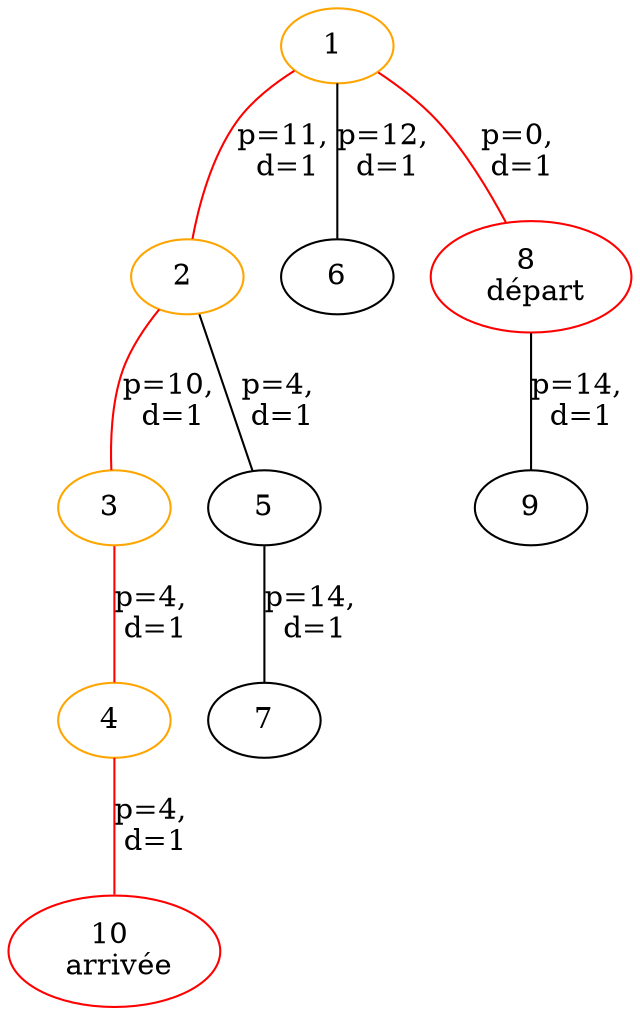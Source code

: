 graph {
	1 [label="1 " color=orange]
	1 -- 2 [label="p=11,
 d=1" color=red]
	1 -- 6 [label="p=12,
 d=1"]
	1 -- 8 [label="p=0,
 d=1" color=red]
	2 [label="2 " color=orange]
	2 -- 3 [label="p=10,
 d=1" color=red]
	2 -- 5 [label="p=4,
 d=1"]
	3 [label="3 " color=orange]
	3 -- 4 [label="p=4,
 d=1" color=red]
	4 [label="4 " color=orange]
	4 -- 10 [label="p=4,
 d=1" color=red]
	5 [label=5]
	5 -- 7 [label="p=14,
 d=1"]
	6 [label=6]
	7 [label=7]
	8 [label="8 
 départ" color=red]
	8 -- 9 [label="p=14,
 d=1"]
	9 [label=9]
	10 [label="10 
 arrivée" color=red]
}

